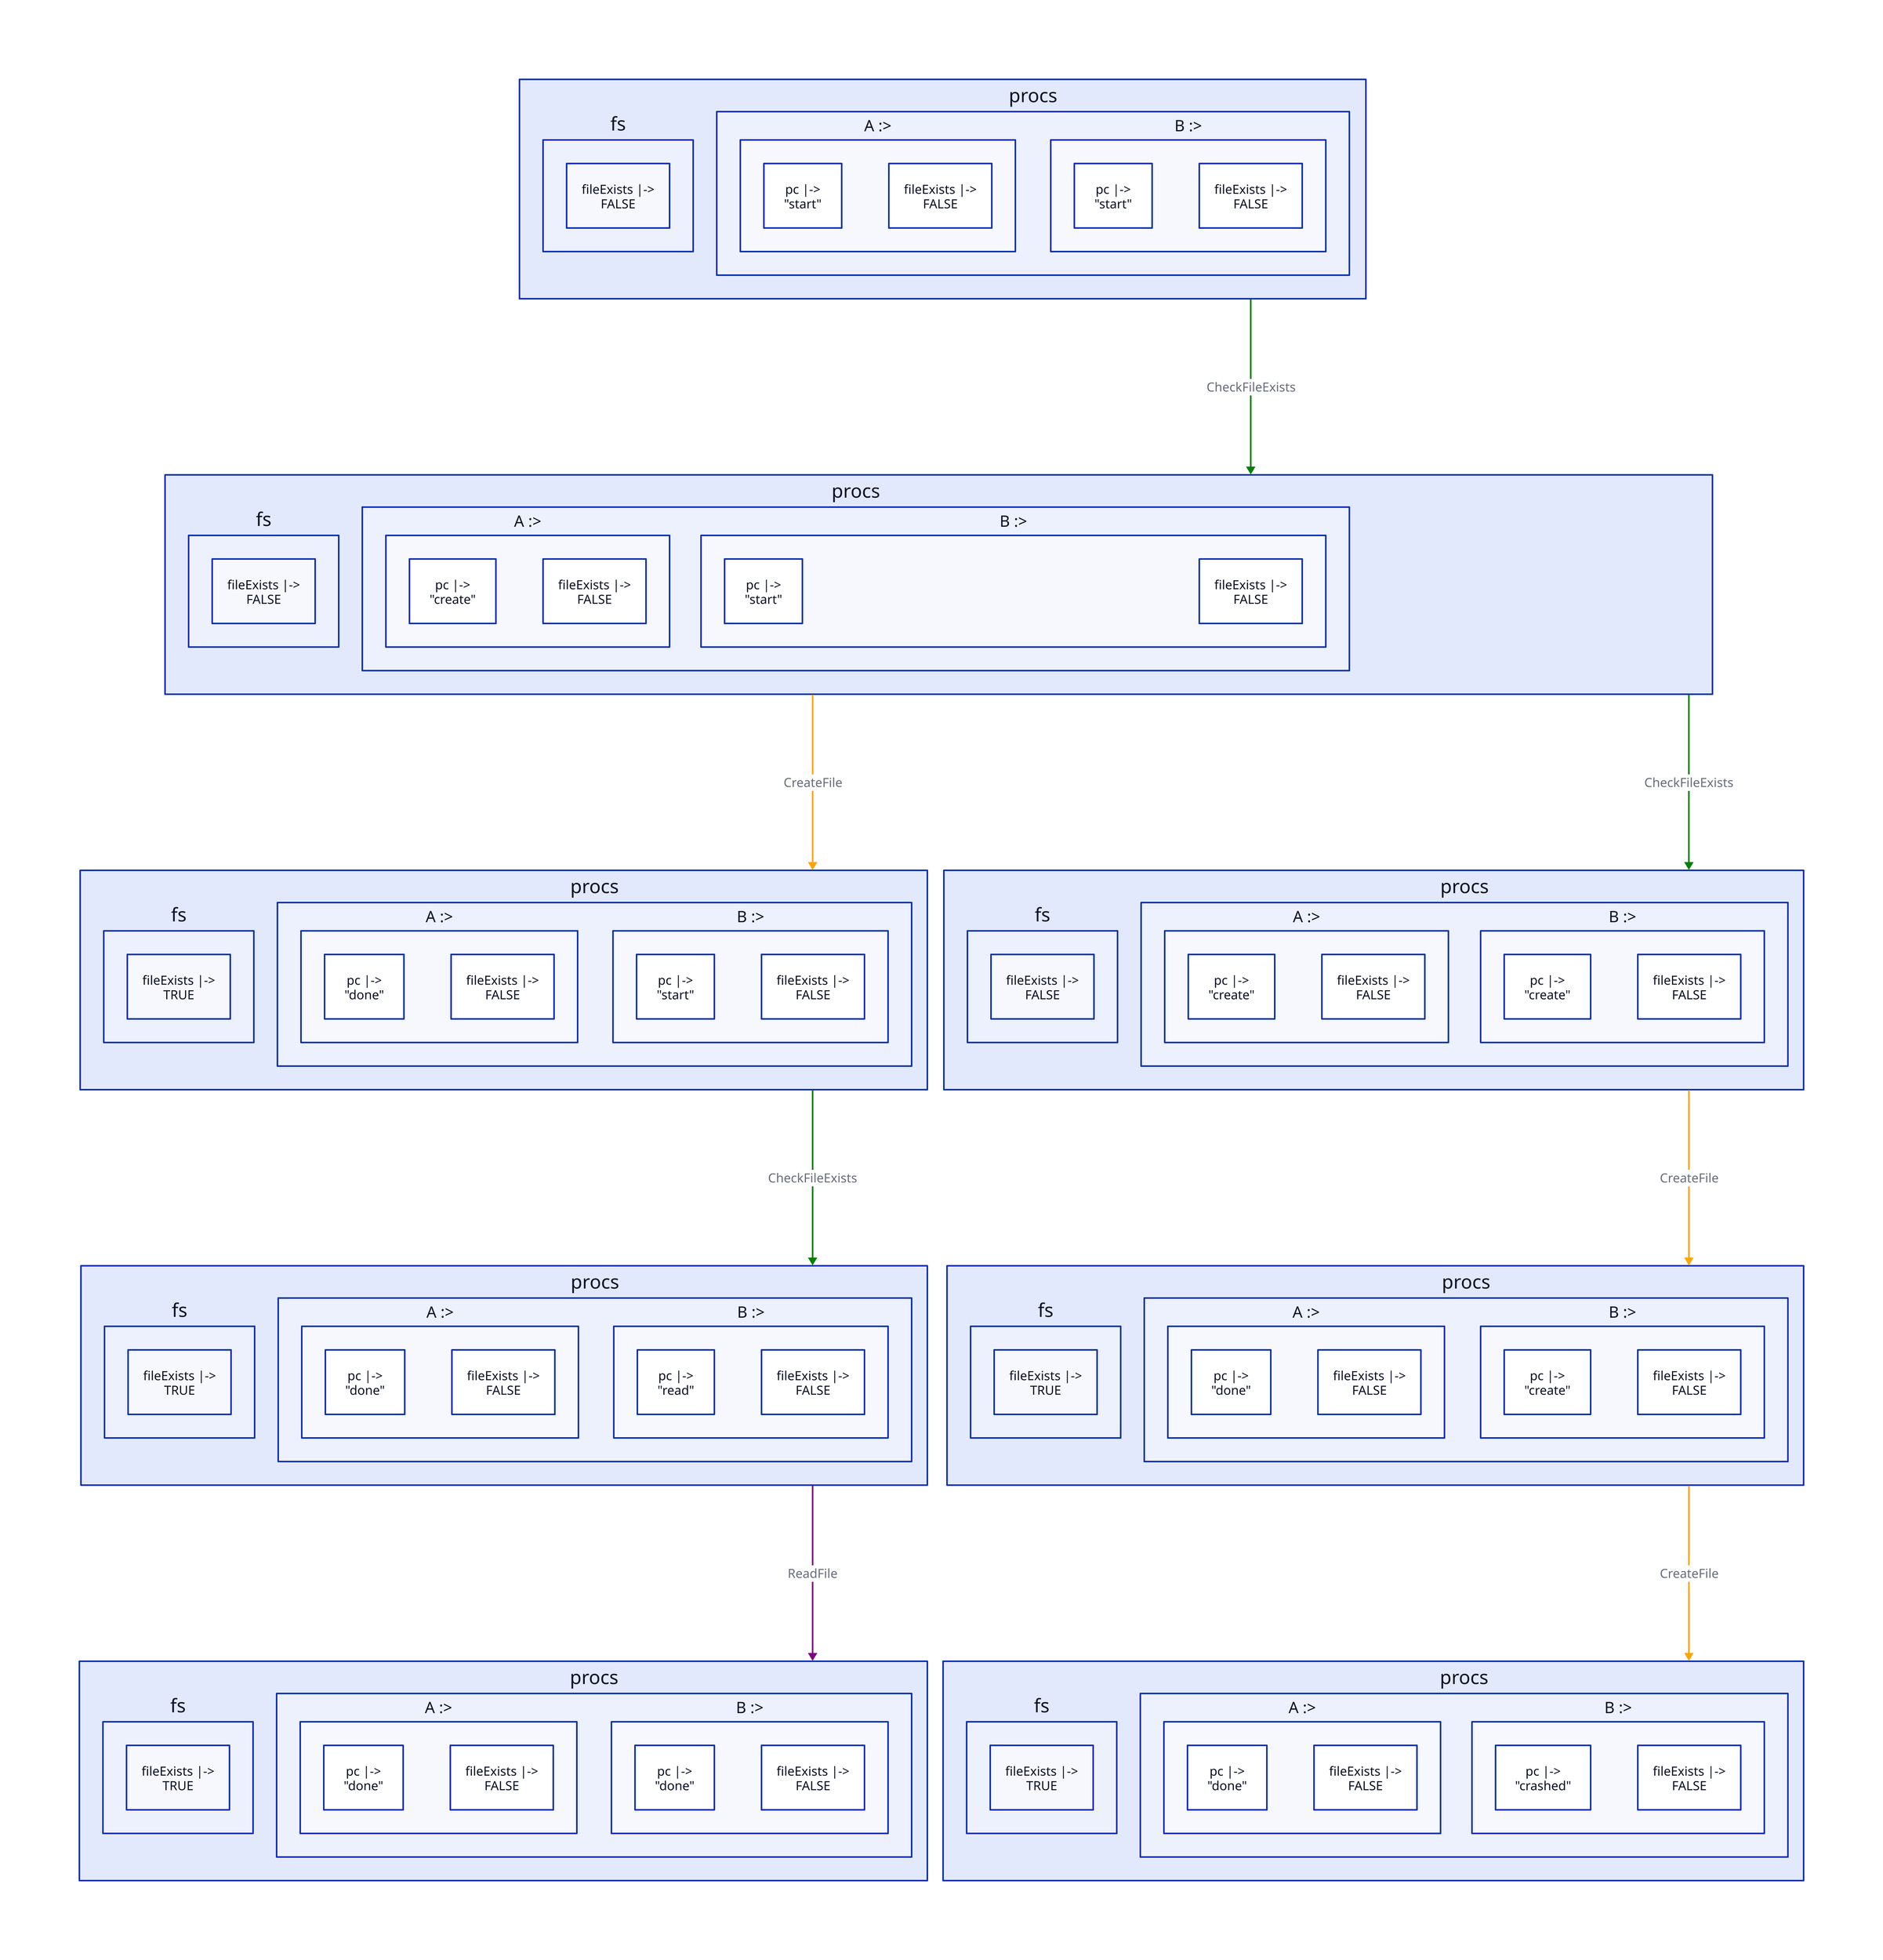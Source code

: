state6: "" {
  var0: "fs\n" {
    var0: "fileExists |->\n FALSE"
  }
  var1: "procs\n" {
    var0: "A :>\n" {
      var0: "pc |->\n \"start\""
      var1: "fileExists |->\n FALSE"
    }
    var1: "B :>\n" {
      var0: "pc |->\n \"start\""
      var1: "fileExists |->\n FALSE"
    }
  }
}
state7: "" {
  var0: "fs\n" {
    var0: "fileExists |->\n FALSE"
  }
  var1: "procs\n" {
    var0: "A :>\n" {
      var0: "pc |->\n \"create\""
      var1: "fileExists |->\n FALSE"
    }
    var1: "B :>\n" {
      var0: "pc |->\n \"start\""
      var1: "fileExists |->\n FALSE"
    }
  }
}
state8: "" {
  var0: "fs\n" {
    var0: "fileExists |->\n TRUE"
  }
  var1: "procs\n" {
    var0: "A :>\n" {
      var0: "pc |->\n \"done\""
      var1: "fileExists |->\n FALSE"
    }
    var1: "B :>\n" {
      var0: "pc |->\n \"start\""
      var1: "fileExists |->\n FALSE"
    }
  }
}
state9: "" {
  var0: "fs\n" {
    var0: "fileExists |->\n FALSE"
  }
  var1: "procs\n" {
    var0: "A :>\n" {
      var0: "pc |->\n \"create\""
      var1: "fileExists |->\n FALSE"
    }
    var1: "B :>\n" {
      var0: "pc |->\n \"create\""
      var1: "fileExists |->\n FALSE"
    }
  }
}
state10: "" {
  var0: "fs\n" {
    var0: "fileExists |->\n TRUE"
  }
  var1: "procs\n" {
    var0: "A :>\n" {
      var0: "pc |->\n \"done\""
      var1: "fileExists |->\n FALSE"
    }
    var1: "B :>\n" {
      var0: "pc |->\n \"read\""
      var1: "fileExists |->\n FALSE"
    }
  }
}
state11: "" {
  var0: "fs\n" {
    var0: "fileExists |->\n TRUE"
  }
  var1: "procs\n" {
    var0: "A :>\n" {
      var0: "pc |->\n \"done\""
      var1: "fileExists |->\n FALSE"
    }
    var1: "B :>\n" {
      var0: "pc |->\n \"create\""
      var1: "fileExists |->\n FALSE"
    }
  }
}
state12: "" {
  var0: "fs\n" {
    var0: "fileExists |->\n TRUE"
  }
  var1: "procs\n" {
    var0: "A :>\n" {
      var0: "pc |->\n \"done\""
      var1: "fileExists |->\n FALSE"
    }
    var1: "B :>\n" {
      var0: "pc |->\n \"done\""
      var1: "fileExists |->\n FALSE"
    }
  }
}
state13: "" {
  var0: "fs\n" {
    var0: "fileExists |->\n TRUE"
  }
  var1: "procs\n" {
    var0: "A :>\n" {
      var0: "pc |->\n \"done\""
      var1: "fileExists |->\n FALSE"
    }
    var1: "B :>\n" {
      var0: "pc |->\n \"crashed\""
      var1: "fileExists |->\n FALSE"
    }
  }
}
state6 -> state7: "CheckFileExists" {
  style: {
    stroke: green
  }
}
state7 -> state8: "CreateFile" {
  style: {
    stroke: orange
  }
}
state7 -> state9: "CheckFileExists" {
  style: {
    stroke: green
  }
}
state8 -> state10: "CheckFileExists" {
  style: {
    stroke: green
  }
}
state9 -> state11: "CreateFile" {
  style: {
    stroke: orange
  }
}
state10 -> state12: "ReadFile" {
  style: {
    stroke: purple
  }
}
state11 -> state13: "CreateFile" {
  style: {
    stroke: orange
  }
}
